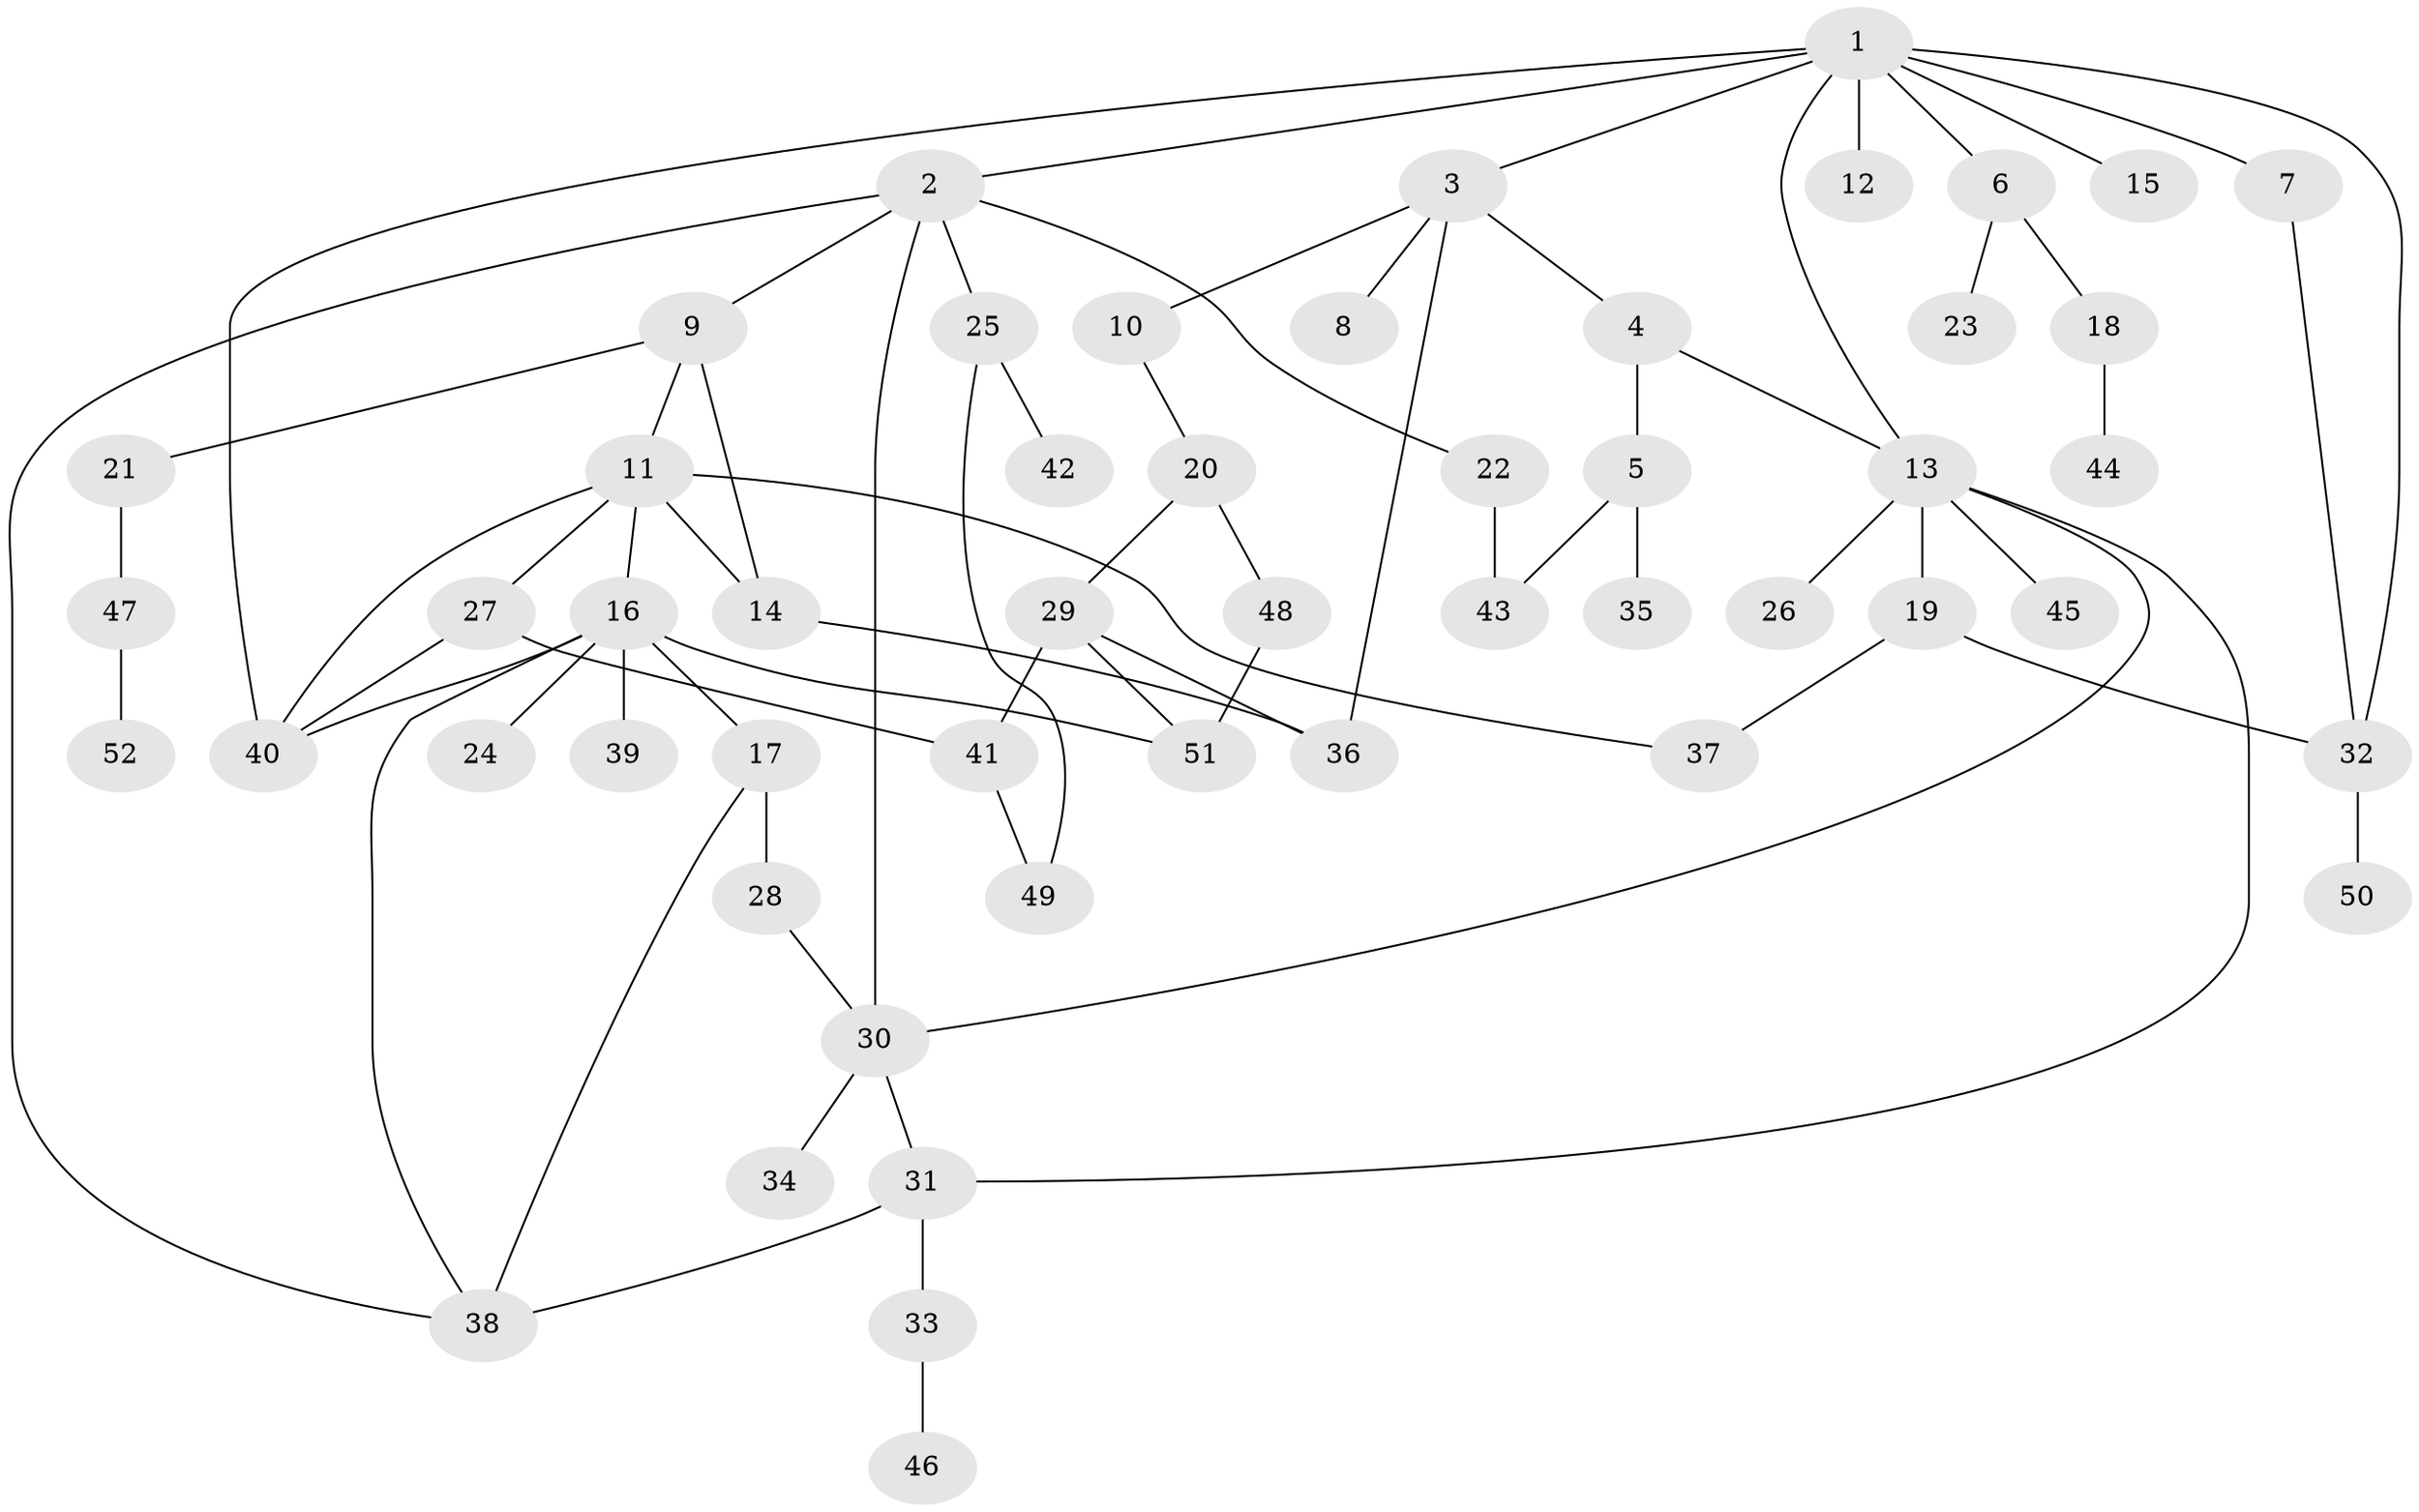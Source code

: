 // coarse degree distribution, {6: 0.09523809523809523, 2: 0.23809523809523808, 3: 0.2857142857142857, 5: 0.14285714285714285, 1: 0.19047619047619047, 7: 0.047619047619047616}
// Generated by graph-tools (version 1.1) at 2025/35/03/04/25 23:35:59]
// undirected, 52 vertices, 72 edges
graph export_dot {
  node [color=gray90,style=filled];
  1;
  2;
  3;
  4;
  5;
  6;
  7;
  8;
  9;
  10;
  11;
  12;
  13;
  14;
  15;
  16;
  17;
  18;
  19;
  20;
  21;
  22;
  23;
  24;
  25;
  26;
  27;
  28;
  29;
  30;
  31;
  32;
  33;
  34;
  35;
  36;
  37;
  38;
  39;
  40;
  41;
  42;
  43;
  44;
  45;
  46;
  47;
  48;
  49;
  50;
  51;
  52;
  1 -- 2;
  1 -- 3;
  1 -- 6;
  1 -- 7;
  1 -- 12;
  1 -- 13;
  1 -- 15;
  1 -- 40;
  1 -- 32;
  2 -- 9;
  2 -- 22;
  2 -- 25;
  2 -- 30;
  2 -- 38;
  3 -- 4;
  3 -- 8;
  3 -- 10;
  3 -- 36;
  4 -- 5;
  4 -- 13;
  5 -- 35;
  5 -- 43;
  6 -- 18;
  6 -- 23;
  7 -- 32;
  9 -- 11;
  9 -- 21;
  9 -- 14;
  10 -- 20;
  11 -- 14;
  11 -- 16;
  11 -- 27;
  11 -- 40;
  11 -- 37;
  13 -- 19;
  13 -- 26;
  13 -- 45;
  13 -- 30;
  13 -- 31;
  14 -- 36;
  16 -- 17;
  16 -- 24;
  16 -- 39;
  16 -- 40;
  16 -- 51;
  16 -- 38;
  17 -- 28;
  17 -- 38;
  18 -- 44;
  19 -- 37;
  19 -- 32;
  20 -- 29;
  20 -- 48;
  21 -- 47;
  22 -- 43;
  25 -- 42;
  25 -- 49;
  27 -- 40;
  27 -- 41;
  28 -- 30;
  29 -- 41;
  29 -- 51;
  29 -- 36;
  30 -- 31;
  30 -- 34;
  31 -- 33;
  31 -- 38;
  32 -- 50;
  33 -- 46;
  41 -- 49;
  47 -- 52;
  48 -- 51;
}
